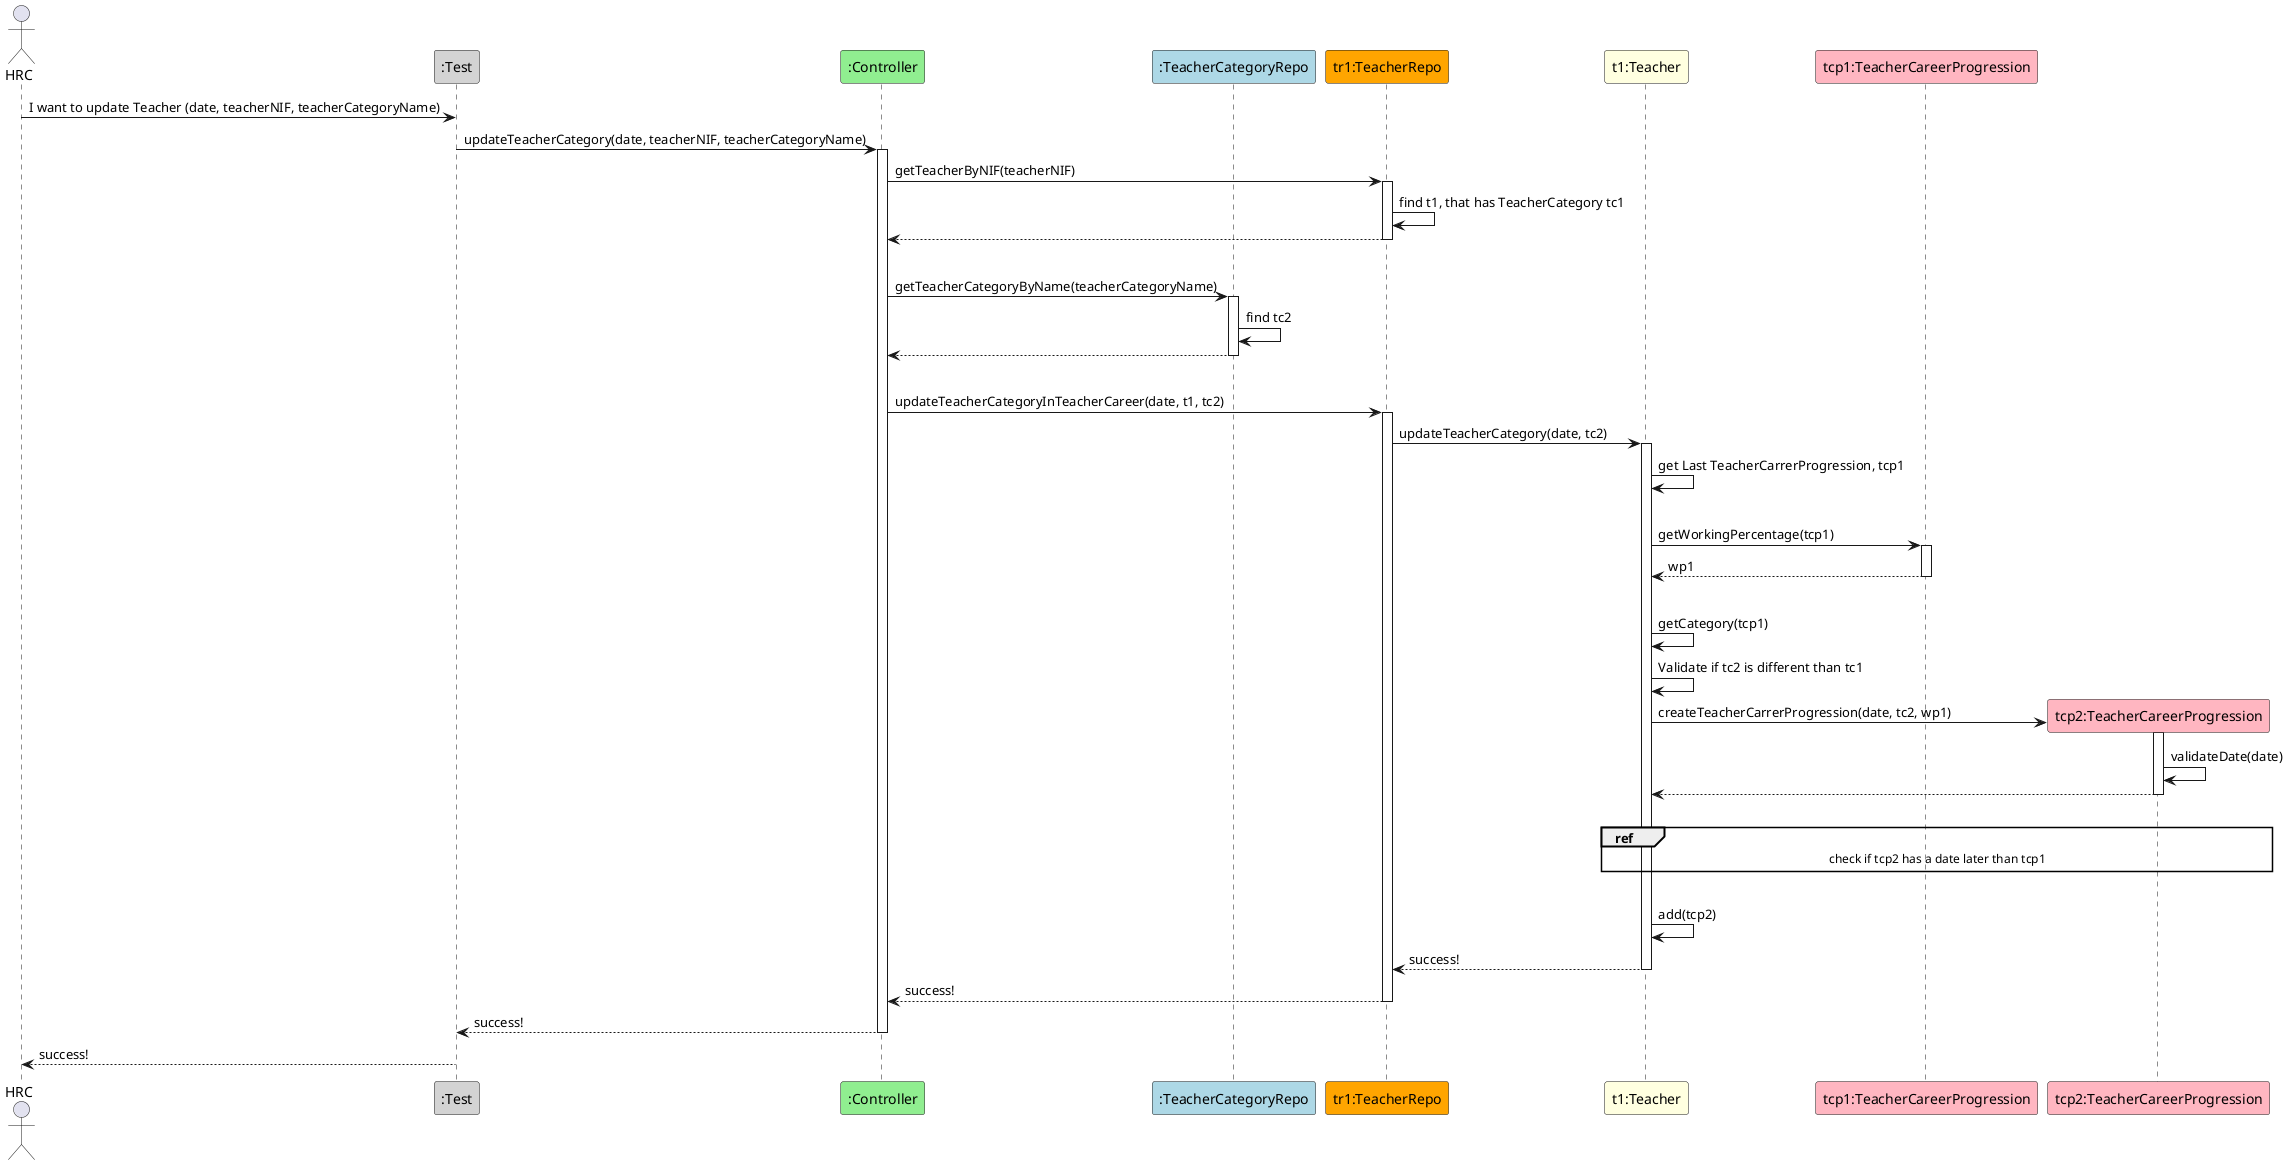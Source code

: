 @startuml
actor HRC
participant ":Test" as TE #lightgrey
participant ":Controller" as CTL #lightgreen
participant ":TeacherCategoryRepo" as TCR #lightblue
participant "tr1:TeacherRepo" as TR #orange
participant "t1:Teacher" as T #lightyellow
participant "tcp1:TeacherCareerProgression" as TCP #lightpink
participant "tcp2:TeacherCareerProgression" as TCP2 #lightpink


HRC -> TE: I want to update Teacher (date, teacherNIF, teacherCategoryName)
TE -> CTL : updateTeacherCategory(date, teacherNIF, teacherCategoryName)
activate CTL
CTL -> TR: getTeacherByNIF(teacherNIF)
activate TR
TR -> TR : find t1, that has TeacherCategory tc1
TR --> CTL
deactivate TR
|||
CTL -> TCR: getTeacherCategoryByName(teacherCategoryName)
activate TCR
TCR -> TCR: find tc2
TCR --> CTL
deactivate TCR
|||
CTL -> TR: updateTeacherCategoryInTeacherCareer(date, t1, tc2)
activate TR
TR -> T: updateTeacherCategory(date, tc2)
activate T
T -> T: get Last TeacherCarrerProgression, tcp1
|||
T -> TCP : getWorkingPercentage(tcp1)
activate TCP
TCP --> T : wp1
deactivate TCP
|||
T -> T: getCategory(tcp1)
T -> T: Validate if tc2 is different than tc1
T -> TCP2** : createTeacherCarrerProgression(date, tc2, wp1)
activate TCP2
TCP2 -> TCP2 : validateDate(date)
TCP2 --> T
deactivate TCP2
|||
ref over T, TCP2
    check if tcp2 has a date later than tcp1
end ref
|||
T -> T : add(tcp2)
T --> TR : success!
deactivate T
TR --> CTL : success!
deactivate  TR
CTL --> TE : success!
deactivate CTL
TE --> HRC : success!
deactivate TE
@enduml